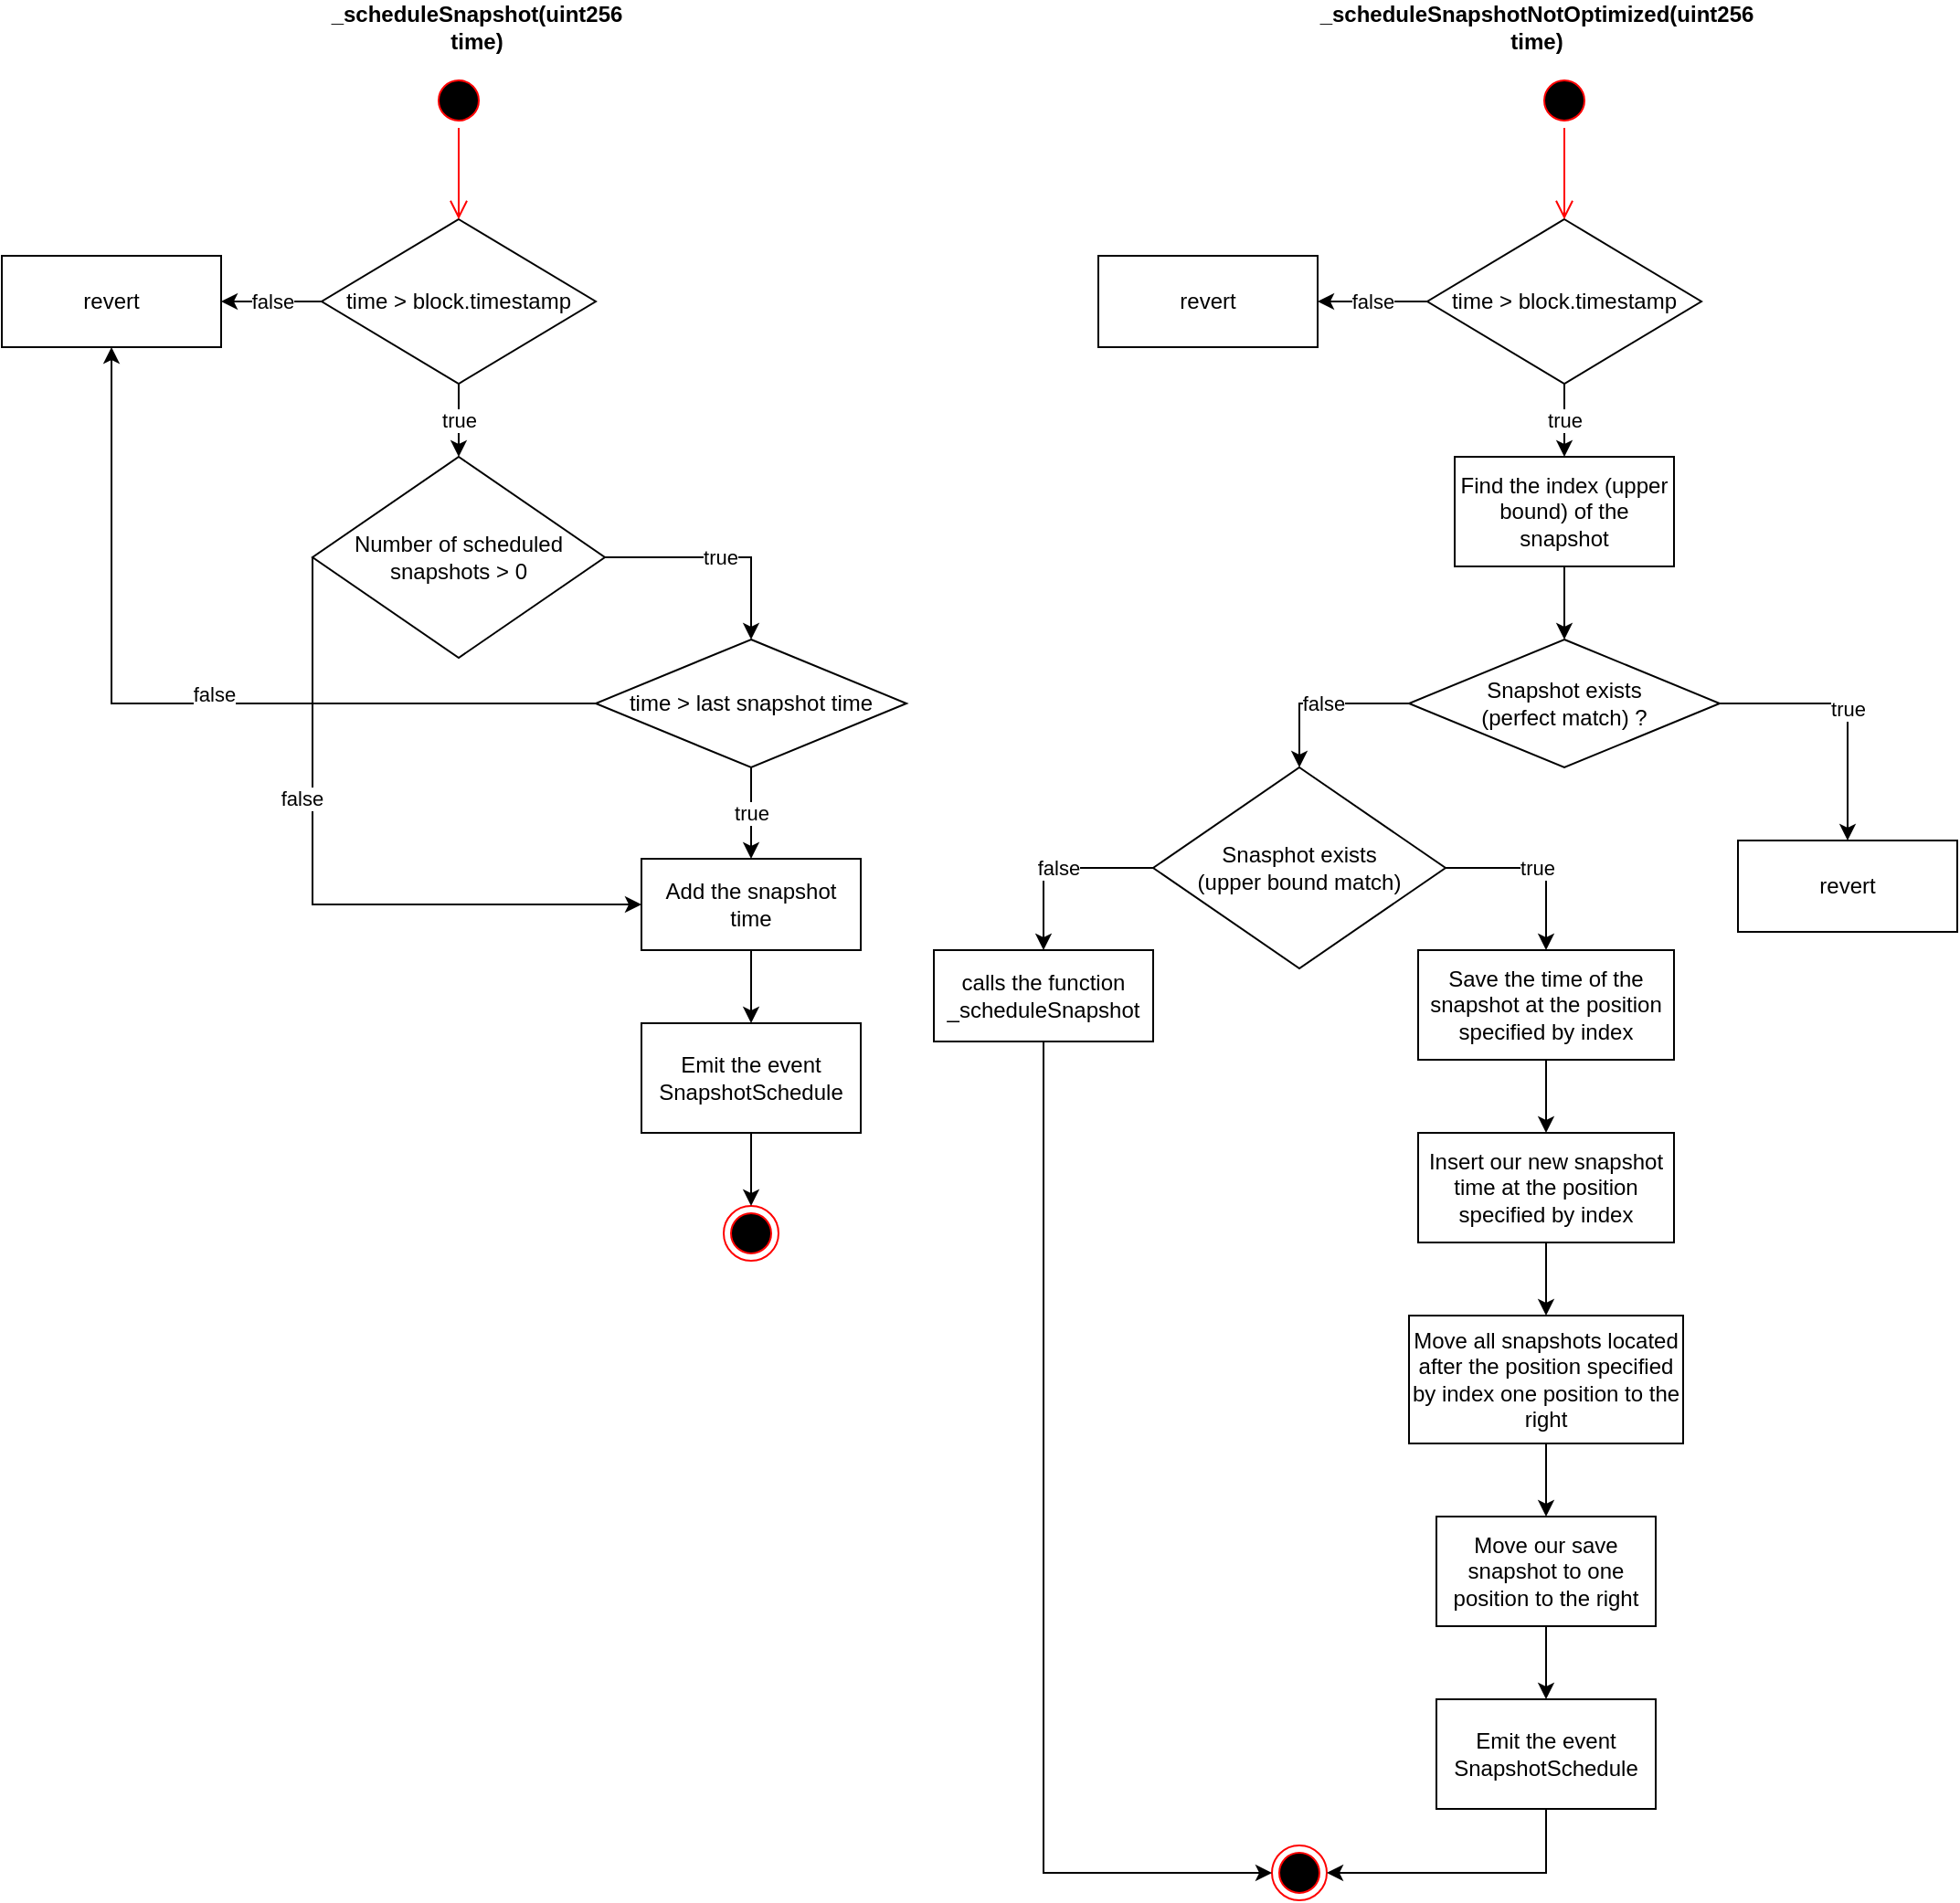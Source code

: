 <mxfile version="20.6.2" type="device" pages="4"><diagram id="ZMjGegKiUtgMsjmDZ7Kx" name="scheduleSnapshot"><mxGraphModel dx="2370" dy="980" grid="1" gridSize="10" guides="1" tooltips="1" connect="1" arrows="1" fold="1" page="1" pageScale="1" pageWidth="1100" pageHeight="850" math="0" shadow="0"><root><mxCell id="0"/><mxCell id="1" parent="0"/><mxCell id="PV0x97UWpUDUE9LBvGYl-1" value="time &amp;gt; block.timestamp" style="rhombus;whiteSpace=wrap;html=1;" parent="1" vertex="1"><mxGeometry x="185" y="150" width="150" height="90" as="geometry"/></mxCell><mxCell id="PV0x97UWpUDUE9LBvGYl-2" value="Number of scheduled snapshots &amp;gt; 0" style="rhombus;whiteSpace=wrap;html=1;align=center;" parent="1" vertex="1"><mxGeometry x="180" y="280" width="160" height="110" as="geometry"/></mxCell><mxCell id="PV0x97UWpUDUE9LBvGYl-3" value="time &amp;gt; last snapshot time" style="rhombus;whiteSpace=wrap;html=1;" parent="1" vertex="1"><mxGeometry x="335" y="380" width="170" height="70" as="geometry"/></mxCell><mxCell id="PV0x97UWpUDUE9LBvGYl-4" value="Add the snapshot time" style="rounded=0;whiteSpace=wrap;html=1;" parent="1" vertex="1"><mxGeometry x="360" y="500" width="120" height="50" as="geometry"/></mxCell><mxCell id="PV0x97UWpUDUE9LBvGYl-5" value="Emit the event SnapshotSchedule" style="rounded=0;whiteSpace=wrap;html=1;" parent="1" vertex="1"><mxGeometry x="360" y="590" width="120" height="60" as="geometry"/></mxCell><mxCell id="PV0x97UWpUDUE9LBvGYl-6" value="" style="endArrow=classic;html=1;rounded=0;exitX=0.5;exitY=1;exitDx=0;exitDy=0;" parent="1" source="PV0x97UWpUDUE9LBvGYl-4" target="PV0x97UWpUDUE9LBvGYl-5" edge="1"><mxGeometry width="50" height="50" relative="1" as="geometry"><mxPoint x="510" y="710" as="sourcePoint"/><mxPoint x="560" y="660" as="targetPoint"/></mxGeometry></mxCell><mxCell id="PV0x97UWpUDUE9LBvGYl-7" value="true" style="endArrow=classic;html=1;rounded=0;exitX=0.5;exitY=1;exitDx=0;exitDy=0;entryX=0.5;entryY=0;entryDx=0;entryDy=0;" parent="1" source="PV0x97UWpUDUE9LBvGYl-3" target="PV0x97UWpUDUE9LBvGYl-4" edge="1"><mxGeometry width="50" height="50" relative="1" as="geometry"><mxPoint x="470" y="640" as="sourcePoint"/><mxPoint x="520" y="590" as="targetPoint"/></mxGeometry></mxCell><mxCell id="PV0x97UWpUDUE9LBvGYl-8" value="true" style="endArrow=classic;html=1;rounded=0;exitX=1;exitY=0.5;exitDx=0;exitDy=0;entryX=0.5;entryY=0;entryDx=0;entryDy=0;" parent="1" source="PV0x97UWpUDUE9LBvGYl-2" target="PV0x97UWpUDUE9LBvGYl-3" edge="1"><mxGeometry width="50" height="50" relative="1" as="geometry"><mxPoint x="410" y="410" as="sourcePoint"/><mxPoint x="460" y="360" as="targetPoint"/><Array as="points"><mxPoint x="420" y="335"/></Array></mxGeometry></mxCell><mxCell id="PV0x97UWpUDUE9LBvGYl-9" value="true" style="endArrow=classic;html=1;rounded=0;exitX=0.5;exitY=1;exitDx=0;exitDy=0;entryX=0.5;entryY=0;entryDx=0;entryDy=0;" parent="1" source="PV0x97UWpUDUE9LBvGYl-1" target="PV0x97UWpUDUE9LBvGYl-2" edge="1"><mxGeometry width="50" height="50" relative="1" as="geometry"><mxPoint x="320" y="280" as="sourcePoint"/><mxPoint x="370" y="230" as="targetPoint"/></mxGeometry></mxCell><mxCell id="PV0x97UWpUDUE9LBvGYl-10" value="" style="endArrow=classic;html=1;rounded=0;exitX=0;exitY=0.5;exitDx=0;exitDy=0;entryX=0;entryY=0.5;entryDx=0;entryDy=0;" parent="1" source="PV0x97UWpUDUE9LBvGYl-2" target="PV0x97UWpUDUE9LBvGYl-4" edge="1"><mxGeometry width="50" height="50" relative="1" as="geometry"><mxPoint x="150" y="500" as="sourcePoint"/><mxPoint x="250" y="750" as="targetPoint"/><Array as="points"><mxPoint x="180" y="525"/></Array></mxGeometry></mxCell><mxCell id="7hPG0Y2rx2ngyp9Qzbm1-5" value="false" style="edgeLabel;html=1;align=center;verticalAlign=middle;resizable=0;points=[];" parent="PV0x97UWpUDUE9LBvGYl-10" vertex="1" connectable="0"><mxGeometry x="-0.29" y="-6" relative="1" as="geometry"><mxPoint as="offset"/></mxGeometry></mxCell><mxCell id="PV0x97UWpUDUE9LBvGYl-15" value="" style="ellipse;html=1;shape=startState;fillColor=#000000;strokeColor=#ff0000;" parent="1" vertex="1"><mxGeometry x="245" y="70" width="30" height="30" as="geometry"/></mxCell><mxCell id="PV0x97UWpUDUE9LBvGYl-16" value="" style="edgeStyle=orthogonalEdgeStyle;html=1;verticalAlign=bottom;endArrow=open;endSize=8;strokeColor=#ff0000;rounded=0;entryX=0.5;entryY=0;entryDx=0;entryDy=0;" parent="1" source="PV0x97UWpUDUE9LBvGYl-15" target="PV0x97UWpUDUE9LBvGYl-1" edge="1"><mxGeometry relative="1" as="geometry"><mxPoint x="275" y="60" as="targetPoint"/></mxGeometry></mxCell><mxCell id="PV0x97UWpUDUE9LBvGYl-17" value="" style="ellipse;html=1;shape=endState;fillColor=#000000;strokeColor=#ff0000;" parent="1" vertex="1"><mxGeometry x="405" y="690" width="30" height="30" as="geometry"/></mxCell><mxCell id="PV0x97UWpUDUE9LBvGYl-18" value="" style="endArrow=classic;html=1;rounded=0;exitX=0.5;exitY=1;exitDx=0;exitDy=0;entryX=0.5;entryY=0;entryDx=0;entryDy=0;" parent="1" source="PV0x97UWpUDUE9LBvGYl-5" target="PV0x97UWpUDUE9LBvGYl-17" edge="1"><mxGeometry width="50" height="50" relative="1" as="geometry"><mxPoint x="450" y="840" as="sourcePoint"/><mxPoint x="295" y="920" as="targetPoint"/><Array as="points"><mxPoint x="420" y="675"/></Array></mxGeometry></mxCell><mxCell id="PV0x97UWpUDUE9LBvGYl-19" value="_scheduleSnapshot(uint256 time)" style="text;html=1;strokeColor=none;fillColor=none;align=center;verticalAlign=middle;whiteSpace=wrap;rounded=0;fontStyle=1" parent="1" vertex="1"><mxGeometry x="180" y="30" width="180" height="30" as="geometry"/></mxCell><mxCell id="PV0x97UWpUDUE9LBvGYl-20" value="time &amp;gt; block.timestamp" style="rhombus;whiteSpace=wrap;html=1;" parent="1" vertex="1"><mxGeometry x="790" y="150" width="150" height="90" as="geometry"/></mxCell><mxCell id="PV0x97UWpUDUE9LBvGYl-21" value="Snasphot exists&lt;br&gt;(upper bound match)" style="rhombus;whiteSpace=wrap;html=1;align=center;" parent="1" vertex="1"><mxGeometry x="640" y="450" width="160" height="110" as="geometry"/></mxCell><mxCell id="PV0x97UWpUDUE9LBvGYl-22" value="Snapshot exists&lt;br&gt;(perfect match) ?" style="rhombus;whiteSpace=wrap;html=1;" parent="1" vertex="1"><mxGeometry x="780" y="380" width="170" height="70" as="geometry"/></mxCell><mxCell id="PV0x97UWpUDUE9LBvGYl-24" value="Emit the event SnapshotSchedule" style="rounded=0;whiteSpace=wrap;html=1;" parent="1" vertex="1"><mxGeometry x="795" y="960" width="120" height="60" as="geometry"/></mxCell><mxCell id="PV0x97UWpUDUE9LBvGYl-34" value="Find the index (upper bound) of the snapshot" style="rounded=0;whiteSpace=wrap;html=1;" parent="1" vertex="1"><mxGeometry x="805" y="280" width="120" height="60" as="geometry"/></mxCell><mxCell id="PV0x97UWpUDUE9LBvGYl-35" value="false" style="endArrow=classic;html=1;rounded=0;exitX=0;exitY=0.5;exitDx=0;exitDy=0;entryX=0.5;entryY=0;entryDx=0;entryDy=0;" parent="1" source="PV0x97UWpUDUE9LBvGYl-22" target="PV0x97UWpUDUE9LBvGYl-21" edge="1"><mxGeometry width="50" height="50" relative="1" as="geometry"><mxPoint x="695" y="430" as="sourcePoint"/><mxPoint x="725" y="590" as="targetPoint"/><Array as="points"><mxPoint x="720" y="415"/></Array></mxGeometry></mxCell><mxCell id="PV0x97UWpUDUE9LBvGYl-36" value="true" style="endArrow=classic;html=1;rounded=0;exitX=0.5;exitY=1;exitDx=0;exitDy=0;entryX=0.5;entryY=0;entryDx=0;entryDy=0;" parent="1" source="PV0x97UWpUDUE9LBvGYl-20" target="PV0x97UWpUDUE9LBvGYl-34" edge="1"><mxGeometry width="50" height="50" relative="1" as="geometry"><mxPoint x="895" y="210" as="sourcePoint"/><mxPoint x="945" y="160" as="targetPoint"/></mxGeometry></mxCell><mxCell id="PV0x97UWpUDUE9LBvGYl-37" value="" style="endArrow=classic;html=1;rounded=0;entryX=0.5;entryY=0;entryDx=0;entryDy=0;exitX=0.5;exitY=1;exitDx=0;exitDy=0;" parent="1" source="PV0x97UWpUDUE9LBvGYl-34" target="PV0x97UWpUDUE9LBvGYl-22" edge="1"><mxGeometry width="50" height="50" relative="1" as="geometry"><mxPoint x="865" y="290" as="sourcePoint"/><mxPoint x="955" y="300" as="targetPoint"/></mxGeometry></mxCell><mxCell id="PV0x97UWpUDUE9LBvGYl-39" value="true" style="endArrow=classic;html=1;rounded=0;exitX=1;exitY=0.5;exitDx=0;exitDy=0;entryX=0.5;entryY=0;entryDx=0;entryDy=0;" parent="1" source="PV0x97UWpUDUE9LBvGYl-22" target="PV0x97UWpUDUE9LBvGYl-40" edge="1"><mxGeometry width="50" height="50" relative="1" as="geometry"><mxPoint x="1060" y="450" as="sourcePoint"/><mxPoint x="1110" y="400" as="targetPoint"/><Array as="points"><mxPoint x="1020" y="415"/></Array></mxGeometry></mxCell><mxCell id="PV0x97UWpUDUE9LBvGYl-40" value="revert" style="rounded=0;whiteSpace=wrap;html=1;" parent="1" vertex="1"><mxGeometry x="960" y="490" width="120" height="50" as="geometry"/></mxCell><mxCell id="PV0x97UWpUDUE9LBvGYl-41" value="calls the function _scheduleSnapshot" style="rounded=0;whiteSpace=wrap;html=1;" parent="1" vertex="1"><mxGeometry x="520" y="550" width="120" height="50" as="geometry"/></mxCell><mxCell id="PV0x97UWpUDUE9LBvGYl-43" value="Move all snapshots located after the position specified by index one position to the right" style="rounded=0;whiteSpace=wrap;html=1;" parent="1" vertex="1"><mxGeometry x="780" y="750" width="150" height="70" as="geometry"/></mxCell><mxCell id="PV0x97UWpUDUE9LBvGYl-44" value="Save the time of the snapshot at the position specified by index" style="rounded=0;whiteSpace=wrap;html=1;" parent="1" vertex="1"><mxGeometry x="785" y="550" width="140" height="60" as="geometry"/></mxCell><mxCell id="PV0x97UWpUDUE9LBvGYl-46" value="Insert our new snapshot time at the position specified by index" style="rounded=0;whiteSpace=wrap;html=1;" parent="1" vertex="1"><mxGeometry x="785" y="650" width="140" height="60" as="geometry"/></mxCell><mxCell id="PV0x97UWpUDUE9LBvGYl-47" value="Move our save snapshot to one position to the right" style="rounded=0;whiteSpace=wrap;html=1;" parent="1" vertex="1"><mxGeometry x="795" y="860" width="120" height="60" as="geometry"/></mxCell><mxCell id="PV0x97UWpUDUE9LBvGYl-48" value="" style="endArrow=classic;html=1;rounded=0;exitX=0.5;exitY=1;exitDx=0;exitDy=0;entryX=0.5;entryY=0;entryDx=0;entryDy=0;" parent="1" source="PV0x97UWpUDUE9LBvGYl-44" target="PV0x97UWpUDUE9LBvGYl-46" edge="1"><mxGeometry width="50" height="50" relative="1" as="geometry"><mxPoint x="955" y="670" as="sourcePoint"/><mxPoint x="1005" y="620" as="targetPoint"/></mxGeometry></mxCell><mxCell id="PV0x97UWpUDUE9LBvGYl-49" value="" style="endArrow=classic;html=1;rounded=0;exitX=0.5;exitY=1;exitDx=0;exitDy=0;entryX=0.5;entryY=0;entryDx=0;entryDy=0;" parent="1" source="PV0x97UWpUDUE9LBvGYl-46" target="PV0x97UWpUDUE9LBvGYl-43" edge="1"><mxGeometry width="50" height="50" relative="1" as="geometry"><mxPoint x="975" y="780" as="sourcePoint"/><mxPoint x="1025" y="730" as="targetPoint"/></mxGeometry></mxCell><mxCell id="PV0x97UWpUDUE9LBvGYl-50" value="" style="endArrow=classic;html=1;rounded=0;exitX=0.5;exitY=1;exitDx=0;exitDy=0;entryX=0.5;entryY=0;entryDx=0;entryDy=0;" parent="1" source="PV0x97UWpUDUE9LBvGYl-43" target="PV0x97UWpUDUE9LBvGYl-47" edge="1"><mxGeometry width="50" height="50" relative="1" as="geometry"><mxPoint x="955" y="890" as="sourcePoint"/><mxPoint x="1005" y="840" as="targetPoint"/></mxGeometry></mxCell><mxCell id="PV0x97UWpUDUE9LBvGYl-51" value="" style="ellipse;html=1;shape=endState;fillColor=#000000;strokeColor=#ff0000;" parent="1" vertex="1"><mxGeometry x="705" y="1040" width="30" height="30" as="geometry"/></mxCell><mxCell id="PV0x97UWpUDUE9LBvGYl-52" value="" style="endArrow=classic;html=1;rounded=0;exitX=0.5;exitY=1;exitDx=0;exitDy=0;entryX=0.5;entryY=0;entryDx=0;entryDy=0;" parent="1" source="PV0x97UWpUDUE9LBvGYl-47" target="PV0x97UWpUDUE9LBvGYl-24" edge="1"><mxGeometry width="50" height="50" relative="1" as="geometry"><mxPoint x="955" y="960" as="sourcePoint"/><mxPoint x="1005" y="910" as="targetPoint"/></mxGeometry></mxCell><mxCell id="PV0x97UWpUDUE9LBvGYl-59" value="" style="edgeStyle=orthogonalEdgeStyle;html=1;verticalAlign=bottom;endArrow=open;endSize=8;strokeColor=#ff0000;rounded=0;entryX=0.5;entryY=0;entryDx=0;entryDy=0;startArrow=none;exitX=0.5;exitY=1;exitDx=0;exitDy=0;" parent="1" source="PV0x97UWpUDUE9LBvGYl-58" target="PV0x97UWpUDUE9LBvGYl-20" edge="1"><mxGeometry relative="1" as="geometry"><mxPoint x="855" y="90" as="targetPoint"/><mxPoint x="860" y="15" as="sourcePoint"/><Array as="points"/></mxGeometry></mxCell><mxCell id="PV0x97UWpUDUE9LBvGYl-58" value="" style="ellipse;html=1;shape=startState;fillColor=#000000;strokeColor=#ff0000;" parent="1" vertex="1"><mxGeometry x="850" y="70" width="30" height="30" as="geometry"/></mxCell><mxCell id="PV0x97UWpUDUE9LBvGYl-61" value="_scheduleSnapshotNotOptimized(uint256 time)" style="text;html=1;strokeColor=none;fillColor=none;align=center;verticalAlign=middle;whiteSpace=wrap;rounded=0;fontStyle=1" parent="1" vertex="1"><mxGeometry x="760" y="30" width="180" height="30" as="geometry"/></mxCell><mxCell id="7hPG0Y2rx2ngyp9Qzbm1-1" value="revert" style="rounded=0;whiteSpace=wrap;html=1;" parent="1" vertex="1"><mxGeometry x="10" y="170" width="120" height="50" as="geometry"/></mxCell><mxCell id="7hPG0Y2rx2ngyp9Qzbm1-2" value="false" style="endArrow=classic;html=1;rounded=0;exitX=0;exitY=0.5;exitDx=0;exitDy=0;entryX=1;entryY=0.5;entryDx=0;entryDy=0;" parent="1" source="PV0x97UWpUDUE9LBvGYl-1" target="7hPG0Y2rx2ngyp9Qzbm1-1" edge="1"><mxGeometry width="50" height="50" relative="1" as="geometry"><mxPoint x="150" y="130" as="sourcePoint"/><mxPoint x="200" y="80" as="targetPoint"/></mxGeometry></mxCell><mxCell id="7hPG0Y2rx2ngyp9Qzbm1-3" value="" style="endArrow=classic;html=1;rounded=0;exitX=0;exitY=0.5;exitDx=0;exitDy=0;entryX=0.5;entryY=1;entryDx=0;entryDy=0;" parent="1" source="PV0x97UWpUDUE9LBvGYl-3" target="7hPG0Y2rx2ngyp9Qzbm1-1" edge="1"><mxGeometry width="50" height="50" relative="1" as="geometry"><mxPoint x="210" y="460" as="sourcePoint"/><mxPoint x="280" y="420" as="targetPoint"/><Array as="points"><mxPoint x="70" y="415"/></Array></mxGeometry></mxCell><mxCell id="7hPG0Y2rx2ngyp9Qzbm1-4" value="false" style="edgeLabel;html=1;align=center;verticalAlign=middle;resizable=0;points=[];" parent="7hPG0Y2rx2ngyp9Qzbm1-3" vertex="1" connectable="0"><mxGeometry x="-0.089" y="-5" relative="1" as="geometry"><mxPoint as="offset"/></mxGeometry></mxCell><mxCell id="7hPG0Y2rx2ngyp9Qzbm1-7" value="revert" style="rounded=0;whiteSpace=wrap;html=1;" parent="1" vertex="1"><mxGeometry x="610" y="170" width="120" height="50" as="geometry"/></mxCell><mxCell id="7hPG0Y2rx2ngyp9Qzbm1-8" value="false" style="endArrow=classic;html=1;rounded=0;exitX=0;exitY=0.5;exitDx=0;exitDy=0;entryX=1;entryY=0.5;entryDx=0;entryDy=0;" parent="1" source="PV0x97UWpUDUE9LBvGYl-20" target="7hPG0Y2rx2ngyp9Qzbm1-7" edge="1"><mxGeometry width="50" height="50" relative="1" as="geometry"><mxPoint x="770" y="140" as="sourcePoint"/><mxPoint x="820" y="90" as="targetPoint"/></mxGeometry></mxCell><mxCell id="7hPG0Y2rx2ngyp9Qzbm1-9" value="true" style="endArrow=classic;html=1;rounded=0;exitX=1;exitY=0.5;exitDx=0;exitDy=0;entryX=0.5;entryY=0;entryDx=0;entryDy=0;" parent="1" source="PV0x97UWpUDUE9LBvGYl-21" target="PV0x97UWpUDUE9LBvGYl-44" edge="1"><mxGeometry width="50" height="50" relative="1" as="geometry"><mxPoint x="690" y="670" as="sourcePoint"/><mxPoint x="740" y="620" as="targetPoint"/><Array as="points"><mxPoint x="855" y="505"/></Array></mxGeometry></mxCell><mxCell id="7hPG0Y2rx2ngyp9Qzbm1-10" value="false" style="endArrow=classic;html=1;rounded=0;exitX=0;exitY=0.5;exitDx=0;exitDy=0;entryX=0.5;entryY=0;entryDx=0;entryDy=0;" parent="1" source="PV0x97UWpUDUE9LBvGYl-21" target="PV0x97UWpUDUE9LBvGYl-41" edge="1"><mxGeometry width="50" height="50" relative="1" as="geometry"><mxPoint x="550" y="490" as="sourcePoint"/><mxPoint x="600" y="440" as="targetPoint"/><Array as="points"><mxPoint x="580" y="505"/></Array></mxGeometry></mxCell><mxCell id="7hPG0Y2rx2ngyp9Qzbm1-11" value="" style="endArrow=classic;html=1;rounded=0;exitX=0.5;exitY=1;exitDx=0;exitDy=0;entryX=0;entryY=0.5;entryDx=0;entryDy=0;" parent="1" source="PV0x97UWpUDUE9LBvGYl-41" target="PV0x97UWpUDUE9LBvGYl-51" edge="1"><mxGeometry width="50" height="50" relative="1" as="geometry"><mxPoint x="680" y="990" as="sourcePoint"/><mxPoint x="730" y="940" as="targetPoint"/><Array as="points"><mxPoint x="580" y="1055"/></Array></mxGeometry></mxCell><mxCell id="7hPG0Y2rx2ngyp9Qzbm1-12" value="" style="endArrow=classic;html=1;rounded=0;exitX=0.5;exitY=1;exitDx=0;exitDy=0;entryX=1;entryY=0.5;entryDx=0;entryDy=0;" parent="1" source="PV0x97UWpUDUE9LBvGYl-24" target="PV0x97UWpUDUE9LBvGYl-51" edge="1"><mxGeometry width="50" height="50" relative="1" as="geometry"><mxPoint x="830" y="1110" as="sourcePoint"/><mxPoint x="880" y="1060" as="targetPoint"/><Array as="points"><mxPoint x="855" y="1055"/></Array></mxGeometry></mxCell></root></mxGraphModel></diagram><diagram id="STIou0C0kKA92MqrMQ37" name="unscheduleSnapshot"><mxGraphModel dx="2522" dy="588" grid="1" gridSize="10" guides="1" tooltips="1" connect="1" arrows="1" fold="1" page="1" pageScale="1" pageWidth="1100" pageHeight="850" math="0" shadow="0"><root><mxCell id="0"/><mxCell id="1" parent="0"/><mxCell id="D4V6klWGF4s-cYfku0ti-1" value="&amp;nbsp; time &amp;gt; block.timestamp" style="rhombus;whiteSpace=wrap;html=1;" parent="1" vertex="1"><mxGeometry x="105" y="130" width="150" height="90" as="geometry"/></mxCell><mxCell id="D4V6klWGF4s-cYfku0ti-6" value="true" style="endArrow=classic;html=1;rounded=0;exitX=0.5;exitY=1;exitDx=0;exitDy=0;entryX=0.5;entryY=0;entryDx=0;entryDy=0;" parent="1" source="D4V6klWGF4s-cYfku0ti-1" target="Z54gYO-WoSwzv46J-jvD-1" edge="1"><mxGeometry width="50" height="50" relative="1" as="geometry"><mxPoint x="240" y="280" as="sourcePoint"/><mxPoint x="180" y="280" as="targetPoint"/></mxGeometry></mxCell><mxCell id="D4V6klWGF4s-cYfku0ti-8" value="" style="ellipse;html=1;shape=startState;fillColor=#000000;strokeColor=#ff0000;" parent="1" vertex="1"><mxGeometry x="165" y="70" width="30" height="30" as="geometry"/></mxCell><mxCell id="D4V6klWGF4s-cYfku0ti-9" value="" style="edgeStyle=orthogonalEdgeStyle;html=1;verticalAlign=bottom;endArrow=open;endSize=8;strokeColor=#ff0000;rounded=0;entryX=0.5;entryY=0;entryDx=0;entryDy=0;" parent="1" source="D4V6klWGF4s-cYfku0ti-8" target="D4V6klWGF4s-cYfku0ti-1" edge="1"><mxGeometry relative="1" as="geometry"><mxPoint x="195" y="60" as="targetPoint"/></mxGeometry></mxCell><mxCell id="D4V6klWGF4s-cYfku0ti-12" value="_unscheduleLastSnapshot(uint256 time)" style="text;html=1;strokeColor=none;fillColor=none;align=center;verticalAlign=middle;whiteSpace=wrap;rounded=0;fontStyle=1" parent="1" vertex="1"><mxGeometry x="100" y="40" width="180" height="30" as="geometry"/></mxCell><mxCell id="l2-AuO0sJRJwMGiO8v_M-2" value="&amp;nbsp; time &amp;gt; block.timestamp" style="rhombus;whiteSpace=wrap;html=1;" parent="1" vertex="1"><mxGeometry x="465" y="130" width="150" height="70" as="geometry"/></mxCell><mxCell id="l2-AuO0sJRJwMGiO8v_M-3" value="" style="endArrow=classic;html=1;rounded=0;exitX=0.5;exitY=1;exitDx=0;exitDy=0;entryX=0.5;entryY=0;entryDx=0;entryDy=0;" parent="1" source="l2-AuO0sJRJwMGiO8v_M-2" target="l2-AuO0sJRJwMGiO8v_M-7" edge="1"><mxGeometry width="50" height="50" relative="1" as="geometry"><mxPoint x="600" y="240" as="sourcePoint"/><mxPoint x="540" y="240" as="targetPoint"/></mxGeometry></mxCell><mxCell id="l2-AuO0sJRJwMGiO8v_M-4" value="" style="ellipse;html=1;shape=startState;fillColor=#000000;strokeColor=#ff0000;" parent="1" vertex="1"><mxGeometry x="525" y="70" width="30" height="30" as="geometry"/></mxCell><mxCell id="l2-AuO0sJRJwMGiO8v_M-5" value="" style="edgeStyle=orthogonalEdgeStyle;html=1;verticalAlign=bottom;endArrow=open;endSize=8;strokeColor=#ff0000;rounded=0;entryX=0.5;entryY=0;entryDx=0;entryDy=0;" parent="1" source="l2-AuO0sJRJwMGiO8v_M-4" target="l2-AuO0sJRJwMGiO8v_M-2" edge="1"><mxGeometry relative="1" as="geometry"><mxPoint x="555" y="20" as="targetPoint"/></mxGeometry></mxCell><mxCell id="l2-AuO0sJRJwMGiO8v_M-6" value="_unscheduleSnapshotNotOptimized(uint256 time)" style="text;html=1;strokeColor=none;fillColor=none;align=center;verticalAlign=middle;whiteSpace=wrap;rounded=0;fontStyle=1" parent="1" vertex="1"><mxGeometry x="440" y="40" width="180" height="30" as="geometry"/></mxCell><mxCell id="l2-AuO0sJRJwMGiO8v_M-7" value="Find the index (upper bound) of the snapshot" style="rounded=0;whiteSpace=wrap;html=1;" parent="1" vertex="1"><mxGeometry x="480" y="240" width="120" height="60" as="geometry"/></mxCell><mxCell id="l2-AuO0sJRJwMGiO8v_M-8" value="Snapshot exists&lt;br&gt;(perfect match) ?" style="rhombus;whiteSpace=wrap;html=1;" parent="1" vertex="1"><mxGeometry x="455" y="340" width="170" height="70" as="geometry"/></mxCell><mxCell id="l2-AuO0sJRJwMGiO8v_M-9" value="" style="endArrow=classic;html=1;rounded=0;exitX=0.5;exitY=1;exitDx=0;exitDy=0;entryX=0.5;entryY=0;entryDx=0;entryDy=0;" parent="1" source="l2-AuO0sJRJwMGiO8v_M-7" target="l2-AuO0sJRJwMGiO8v_M-8" edge="1"><mxGeometry width="50" height="50" relative="1" as="geometry"><mxPoint x="680" y="350" as="sourcePoint"/><mxPoint x="730" y="300" as="targetPoint"/></mxGeometry></mxCell><mxCell id="l2-AuO0sJRJwMGiO8v_M-10" value="" style="endArrow=classic;html=1;rounded=0;exitX=0;exitY=0.5;exitDx=0;exitDy=0;" parent="1" source="l2-AuO0sJRJwMGiO8v_M-8" target="l2-AuO0sJRJwMGiO8v_M-11" edge="1"><mxGeometry width="50" height="50" relative="1" as="geometry"><mxPoint x="450" y="370" as="sourcePoint"/><mxPoint x="390" y="430" as="targetPoint"/><Array as="points"><mxPoint x="380" y="375"/></Array></mxGeometry></mxCell><mxCell id="z5BT-INjCALakmH8lAwL-3" value="false" style="edgeLabel;html=1;align=center;verticalAlign=middle;resizable=0;points=[];" parent="l2-AuO0sJRJwMGiO8v_M-10" vertex="1" connectable="0"><mxGeometry x="-0.239" y="2" relative="1" as="geometry"><mxPoint as="offset"/></mxGeometry></mxCell><mxCell id="l2-AuO0sJRJwMGiO8v_M-11" value="revert" style="rounded=0;whiteSpace=wrap;html=1;" parent="1" vertex="1"><mxGeometry x="320" y="430" width="120" height="50" as="geometry"/></mxCell><mxCell id="Z54gYO-WoSwzv46J-jvD-1" value="Number of scheduled snapshots &amp;gt; 0" style="rhombus;whiteSpace=wrap;html=1;align=center;" parent="1" vertex="1"><mxGeometry x="100" y="260" width="160" height="80" as="geometry"/></mxCell><mxCell id="Z54gYO-WoSwzv46J-jvD-2" value="time == time of the last snapshot" style="rhombus;whiteSpace=wrap;html=1;align=center;" parent="1" vertex="1"><mxGeometry x="100" y="380" width="160" height="110" as="geometry"/></mxCell><mxCell id="Z54gYO-WoSwzv46J-jvD-3" value="true" style="endArrow=classic;html=1;rounded=0;exitX=0.5;exitY=1;exitDx=0;exitDy=0;entryX=0.5;entryY=0;entryDx=0;entryDy=0;" parent="1" source="Z54gYO-WoSwzv46J-jvD-1" target="Z54gYO-WoSwzv46J-jvD-2" edge="1"><mxGeometry width="50" height="50" relative="1" as="geometry"><mxPoint x="340" y="430" as="sourcePoint"/><mxPoint x="390" y="380" as="targetPoint"/></mxGeometry></mxCell><mxCell id="Z54gYO-WoSwzv46J-jvD-4" value="Remove the snapshot" style="rounded=0;whiteSpace=wrap;html=1;" parent="1" vertex="1"><mxGeometry x="120" y="530" width="120" height="50" as="geometry"/></mxCell><mxCell id="Z54gYO-WoSwzv46J-jvD-5" value="Emits the event SnapshotUnschedule" style="rounded=0;whiteSpace=wrap;html=1;" parent="1" vertex="1"><mxGeometry x="120" y="610" width="120" height="50" as="geometry"/></mxCell><mxCell id="Z54gYO-WoSwzv46J-jvD-6" value="true" style="endArrow=classic;html=1;rounded=0;exitX=0.5;exitY=1;exitDx=0;exitDy=0;entryX=0.5;entryY=0;entryDx=0;entryDy=0;" parent="1" source="Z54gYO-WoSwzv46J-jvD-2" target="Z54gYO-WoSwzv46J-jvD-4" edge="1"><mxGeometry width="50" height="50" relative="1" as="geometry"><mxPoint x="310" y="540" as="sourcePoint"/><mxPoint x="360" y="490" as="targetPoint"/></mxGeometry></mxCell><mxCell id="Z54gYO-WoSwzv46J-jvD-7" value="" style="endArrow=classic;html=1;rounded=0;exitX=0.5;exitY=1;exitDx=0;exitDy=0;entryX=0.5;entryY=0;entryDx=0;entryDy=0;" parent="1" source="Z54gYO-WoSwzv46J-jvD-4" target="Z54gYO-WoSwzv46J-jvD-5" edge="1"><mxGeometry width="50" height="50" relative="1" as="geometry"><mxPoint x="280" y="650" as="sourcePoint"/><mxPoint x="330" y="600" as="targetPoint"/></mxGeometry></mxCell><mxCell id="Z54gYO-WoSwzv46J-jvD-8" value="revert" style="rounded=0;whiteSpace=wrap;html=1;" parent="1" vertex="1"><mxGeometry x="-70" y="270" width="120" height="60" as="geometry"/></mxCell><mxCell id="Z54gYO-WoSwzv46J-jvD-9" value="false" style="endArrow=classic;html=1;rounded=0;exitX=0;exitY=0.5;exitDx=0;exitDy=0;entryX=0.5;entryY=0;entryDx=0;entryDy=0;" parent="1" source="D4V6klWGF4s-cYfku0ti-1" target="Z54gYO-WoSwzv46J-jvD-8" edge="1"><mxGeometry width="50" height="50" relative="1" as="geometry"><mxPoint x="50" y="190" as="sourcePoint"/><mxPoint x="100" y="140" as="targetPoint"/><Array as="points"><mxPoint x="-10" y="175"/></Array></mxGeometry></mxCell><mxCell id="Z54gYO-WoSwzv46J-jvD-10" value="false" style="endArrow=classic;html=1;rounded=0;exitX=0;exitY=0.5;exitDx=0;exitDy=0;entryX=1;entryY=0.5;entryDx=0;entryDy=0;" parent="1" source="Z54gYO-WoSwzv46J-jvD-1" target="Z54gYO-WoSwzv46J-jvD-8" edge="1"><mxGeometry width="50" height="50" relative="1" as="geometry"><mxPoint x="110" y="270" as="sourcePoint"/><mxPoint x="160" y="220" as="targetPoint"/></mxGeometry></mxCell><mxCell id="Z54gYO-WoSwzv46J-jvD-11" value="false" style="endArrow=classic;html=1;rounded=0;exitX=0;exitY=0.5;exitDx=0;exitDy=0;entryX=0.5;entryY=1;entryDx=0;entryDy=0;" parent="1" source="Z54gYO-WoSwzv46J-jvD-2" target="Z54gYO-WoSwzv46J-jvD-8" edge="1"><mxGeometry width="50" height="50" relative="1" as="geometry"><mxPoint x="10" y="450" as="sourcePoint"/><mxPoint x="60" y="400" as="targetPoint"/><Array as="points"><mxPoint x="-10" y="435"/></Array></mxGeometry></mxCell><mxCell id="Z54gYO-WoSwzv46J-jvD-14" value="Remove the last snapshot" style="rounded=0;whiteSpace=wrap;html=1;" parent="1" vertex="1"><mxGeometry x="480" y="570" width="120" height="50" as="geometry"/></mxCell><mxCell id="z5BT-INjCALakmH8lAwL-1" value="Move all snapshots located after the position specified by index one position to the left" style="rounded=0;whiteSpace=wrap;html=1;" parent="1" vertex="1"><mxGeometry x="465" y="460" width="150" height="70" as="geometry"/></mxCell><mxCell id="z5BT-INjCALakmH8lAwL-2" value="true" style="endArrow=classic;html=1;rounded=0;entryX=0.5;entryY=0;entryDx=0;entryDy=0;" parent="1" target="z5BT-INjCALakmH8lAwL-1" edge="1"><mxGeometry width="50" height="50" relative="1" as="geometry"><mxPoint x="540" y="410" as="sourcePoint"/><mxPoint x="720" y="380" as="targetPoint"/></mxGeometry></mxCell><mxCell id="z5BT-INjCALakmH8lAwL-4" value="" style="endArrow=classic;html=1;rounded=0;exitX=0.5;exitY=1;exitDx=0;exitDy=0;entryX=0.5;entryY=0;entryDx=0;entryDy=0;" parent="1" source="z5BT-INjCALakmH8lAwL-1" target="Z54gYO-WoSwzv46J-jvD-14" edge="1"><mxGeometry width="50" height="50" relative="1" as="geometry"><mxPoint x="560" y="600" as="sourcePoint"/><mxPoint x="610" y="550" as="targetPoint"/></mxGeometry></mxCell><mxCell id="z5BT-INjCALakmH8lAwL-5" value="" style="ellipse;html=1;shape=endState;fillColor=#000000;strokeColor=#ff0000;" parent="1" vertex="1"><mxGeometry x="525" y="660" width="30" height="30" as="geometry"/></mxCell><mxCell id="z5BT-INjCALakmH8lAwL-6" value="" style="endArrow=classic;html=1;rounded=0;exitX=0.5;exitY=1;exitDx=0;exitDy=0;entryX=0.5;entryY=0;entryDx=0;entryDy=0;" parent="1" source="Z54gYO-WoSwzv46J-jvD-14" target="z5BT-INjCALakmH8lAwL-5" edge="1"><mxGeometry width="50" height="50" relative="1" as="geometry"><mxPoint x="650" y="670" as="sourcePoint"/><mxPoint x="540" y="650" as="targetPoint"/></mxGeometry></mxCell><mxCell id="1e1-wdJoET_mNGL4rk7_-1" value="" style="ellipse;html=1;shape=endState;fillColor=#000000;strokeColor=#ff0000;" vertex="1" parent="1"><mxGeometry x="165" y="700" width="30" height="30" as="geometry"/></mxCell><mxCell id="1e1-wdJoET_mNGL4rk7_-2" value="" style="endArrow=classic;html=1;rounded=0;exitX=0.5;exitY=1;exitDx=0;exitDy=0;entryX=0.5;entryY=0;entryDx=0;entryDy=0;" edge="1" parent="1" target="1e1-wdJoET_mNGL4rk7_-1"><mxGeometry width="50" height="50" relative="1" as="geometry"><mxPoint x="180" y="660" as="sourcePoint"/><mxPoint x="180" y="690" as="targetPoint"/></mxGeometry></mxCell></root></mxGraphModel></diagram><diagram id="Ox_PB7g-EGyV-ki7KPlX" name="rescheduleSnapshot"><mxGraphModel dx="1422" dy="588" grid="1" gridSize="10" guides="1" tooltips="1" connect="1" arrows="1" fold="1" page="1" pageScale="1" pageWidth="1100" pageHeight="850" math="0" shadow="0"><root><mxCell id="0"/><mxCell id="1" parent="0"/><mxCell id="0L8v1Dmag4NHjbgd8pAe-1" value="&amp;nbsp;oldTime &amp;gt; block.timestamp" style="rhombus;whiteSpace=wrap;html=1;" parent="1" vertex="1"><mxGeometry x="442.5" y="180" width="175" height="70" as="geometry"/></mxCell><mxCell id="0L8v1Dmag4NHjbgd8pAe-3" value="" style="ellipse;html=1;shape=startState;fillColor=#000000;strokeColor=#ff0000;" parent="1" vertex="1"><mxGeometry x="515" y="120" width="30" height="30" as="geometry"/></mxCell><mxCell id="0L8v1Dmag4NHjbgd8pAe-5" value="_rescheduleSnapshot(uint256 time)" style="text;html=1;strokeColor=none;fillColor=none;align=center;verticalAlign=middle;whiteSpace=wrap;rounded=0;fontStyle=1" parent="1" vertex="1"><mxGeometry x="442.5" y="80" width="180" height="30" as="geometry"/></mxCell><mxCell id="0L8v1Dmag4NHjbgd8pAe-6" value="Find the index (upper bound) of the snapshot" style="rounded=0;whiteSpace=wrap;html=1;" parent="1" vertex="1"><mxGeometry x="470" y="520" width="120" height="60" as="geometry"/></mxCell><mxCell id="0L8v1Dmag4NHjbgd8pAe-7" value="Snapshot exists&lt;br&gt;(perfect match) ?" style="rhombus;whiteSpace=wrap;html=1;" parent="1" vertex="1"><mxGeometry x="445" y="630" width="170" height="70" as="geometry"/></mxCell><mxCell id="0L8v1Dmag4NHjbgd8pAe-8" value="" style="endArrow=classic;html=1;rounded=0;exitX=0.5;exitY=1;exitDx=0;exitDy=0;entryX=0.5;entryY=0;entryDx=0;entryDy=0;" parent="1" source="0L8v1Dmag4NHjbgd8pAe-6" target="0L8v1Dmag4NHjbgd8pAe-7" edge="1"><mxGeometry width="50" height="50" relative="1" as="geometry"><mxPoint x="675" y="660" as="sourcePoint"/><mxPoint x="725" y="610" as="targetPoint"/></mxGeometry></mxCell><mxCell id="0L8v1Dmag4NHjbgd8pAe-9" value="" style="endArrow=classic;html=1;rounded=0;exitX=0;exitY=0.5;exitDx=0;exitDy=0;" parent="1" source="0L8v1Dmag4NHjbgd8pAe-7" target="0L8v1Dmag4NHjbgd8pAe-11" edge="1"><mxGeometry width="50" height="50" relative="1" as="geometry"><mxPoint x="440" y="660" as="sourcePoint"/><mxPoint x="380" y="720" as="targetPoint"/><Array as="points"><mxPoint x="370" y="665"/></Array></mxGeometry></mxCell><mxCell id="0L8v1Dmag4NHjbgd8pAe-10" value="false" style="edgeLabel;html=1;align=center;verticalAlign=middle;resizable=0;points=[];" parent="0L8v1Dmag4NHjbgd8pAe-9" vertex="1" connectable="0"><mxGeometry x="-0.239" y="2" relative="1" as="geometry"><mxPoint as="offset"/></mxGeometry></mxCell><mxCell id="0L8v1Dmag4NHjbgd8pAe-11" value="revert" style="rounded=0;whiteSpace=wrap;html=1;" parent="1" vertex="1"><mxGeometry x="310" y="720" width="120" height="50" as="geometry"/></mxCell><mxCell id="0L8v1Dmag4NHjbgd8pAe-12" value="Remove the last snapshot" style="rounded=0;whiteSpace=wrap;html=1;" parent="1" vertex="1"><mxGeometry x="470" y="860" width="120" height="50" as="geometry"/></mxCell><mxCell id="0L8v1Dmag4NHjbgd8pAe-13" value="Move all snapshots located after the position specified by index one position to the left" style="rounded=0;whiteSpace=wrap;html=1;" parent="1" vertex="1"><mxGeometry x="455" y="750" width="150" height="70" as="geometry"/></mxCell><mxCell id="0L8v1Dmag4NHjbgd8pAe-14" value="true" style="endArrow=classic;html=1;rounded=0;entryX=0.5;entryY=0;entryDx=0;entryDy=0;" parent="1" target="0L8v1Dmag4NHjbgd8pAe-13" edge="1"><mxGeometry width="50" height="50" relative="1" as="geometry"><mxPoint x="530" y="700" as="sourcePoint"/><mxPoint x="710" y="670" as="targetPoint"/></mxGeometry></mxCell><mxCell id="0L8v1Dmag4NHjbgd8pAe-15" value="" style="endArrow=classic;html=1;rounded=0;exitX=0.5;exitY=1;exitDx=0;exitDy=0;entryX=0.5;entryY=0;entryDx=0;entryDy=0;" parent="1" source="0L8v1Dmag4NHjbgd8pAe-13" target="0L8v1Dmag4NHjbgd8pAe-12" edge="1"><mxGeometry width="50" height="50" relative="1" as="geometry"><mxPoint x="550" y="890" as="sourcePoint"/><mxPoint x="600" y="840" as="targetPoint"/></mxGeometry></mxCell><mxCell id="0L8v1Dmag4NHjbgd8pAe-18" value="&amp;nbsp; newTime &amp;gt; block.timestamp" style="rhombus;whiteSpace=wrap;html=1;" parent="1" vertex="1"><mxGeometry x="440" y="290" width="180" height="70" as="geometry"/></mxCell><mxCell id="0L8v1Dmag4NHjbgd8pAe-19" value="" style="endArrow=classic;html=1;rounded=0;exitX=0.5;exitY=1;exitDx=0;exitDy=0;entryX=0.5;entryY=0;entryDx=0;entryDy=0;" parent="1" source="0L8v1Dmag4NHjbgd8pAe-1" target="0L8v1Dmag4NHjbgd8pAe-18" edge="1"><mxGeometry width="50" height="50" relative="1" as="geometry"><mxPoint x="690" y="290" as="sourcePoint"/><mxPoint x="740" y="240" as="targetPoint"/></mxGeometry></mxCell><mxCell id="0L8v1Dmag4NHjbgd8pAe-20" value="" style="endArrow=classic;html=1;rounded=0;exitX=0.5;exitY=1;exitDx=0;exitDy=0;" parent="1" source="F8NbRC2LzehStaNrrahr-1" target="0L8v1Dmag4NHjbgd8pAe-6" edge="1"><mxGeometry width="50" height="50" relative="1" as="geometry"><mxPoint x="670" y="410" as="sourcePoint"/><mxPoint x="720" y="360" as="targetPoint"/></mxGeometry></mxCell><mxCell id="F8NbRC2LzehStaNrrahr-1" value="Number of scheduled snapshots &amp;gt; 0" style="rhombus;whiteSpace=wrap;html=1;align=center;" parent="1" vertex="1"><mxGeometry x="450" y="400" width="160" height="80" as="geometry"/></mxCell><mxCell id="F8NbRC2LzehStaNrrahr-2" value="" style="endArrow=classic;html=1;rounded=0;exitX=0.5;exitY=1;exitDx=0;exitDy=0;entryX=0.5;entryY=0;entryDx=0;entryDy=0;" parent="1" source="0L8v1Dmag4NHjbgd8pAe-18" target="F8NbRC2LzehStaNrrahr-1" edge="1"><mxGeometry width="50" height="50" relative="1" as="geometry"><mxPoint x="600" y="390" as="sourcePoint"/><mxPoint x="650" y="340" as="targetPoint"/></mxGeometry></mxCell><mxCell id="F8NbRC2LzehStaNrrahr-3" value="" style="endArrow=classic;html=1;rounded=0;entryX=0.5;entryY=0;entryDx=0;entryDy=0;exitX=0.5;exitY=1;exitDx=0;exitDy=0;" parent="1" target="0L8v1Dmag4NHjbgd8pAe-1" edge="1" source="0L8v1Dmag4NHjbgd8pAe-3"><mxGeometry width="50" height="50" relative="1" as="geometry"><mxPoint x="535" y="130" as="sourcePoint"/><mxPoint x="660" y="110" as="targetPoint"/></mxGeometry></mxCell><mxCell id="uM77rgtLB8jSQVAEpEE8-2" value="" style="ellipse;html=1;shape=endState;fillColor=#000000;strokeColor=#ff0000;" vertex="1" parent="1"><mxGeometry x="515" y="940" width="30" height="30" as="geometry"/></mxCell><mxCell id="uM77rgtLB8jSQVAEpEE8-3" value="" style="endArrow=classic;html=1;rounded=0;exitX=0.5;exitY=1;exitDx=0;exitDy=0;" edge="1" parent="1" source="0L8v1Dmag4NHjbgd8pAe-12" target="uM77rgtLB8jSQVAEpEE8-2"><mxGeometry width="50" height="50" relative="1" as="geometry"><mxPoint x="620" y="930" as="sourcePoint"/><mxPoint x="670" y="880" as="targetPoint"/></mxGeometry></mxCell></root></mxGraphModel></diagram><diagram id="NEXrIs2Jh8H3rLRa9kT5" name="getNextSnapshot"><mxGraphModel dx="3131" dy="840" grid="1" gridSize="10" guides="1" tooltips="1" connect="1" arrows="1" fold="1" page="1" pageScale="1" pageWidth="1100" pageHeight="850" math="0" shadow="0"><root><mxCell id="0"/><mxCell id="1" parent="0"/><mxCell id="25r7XhcjiR5lcnjoMHE8-2" value="Create nextScheduledSnapshot&lt;br&gt;array of size 0" style="rounded=0;whiteSpace=wrap;html=1;" parent="1" vertex="1"><mxGeometry x="95" y="110" width="150" height="60" as="geometry"/></mxCell><mxCell id="25r7XhcjiR5lcnjoMHE8-3" value="" style="endArrow=classic;html=1;rounded=0;exitX=0.5;exitY=1;exitDx=0;exitDy=0;" parent="1" source="25r7XhcjiR5lcnjoMHE8-2" target="abUzSremrTupIvKlFDAq-1" edge="1"><mxGeometry width="50" height="50" relative="1" as="geometry"><mxPoint x="220" y="210" as="sourcePoint"/><mxPoint x="175" y="190" as="targetPoint"/></mxGeometry></mxCell><mxCell id="abUzSremrTupIvKlFDAq-1" value="Number of scheduled snapshots &amp;gt; 0" style="rhombus;whiteSpace=wrap;html=1;align=center;" parent="1" vertex="1"><mxGeometry x="87.5" y="200" width="165" height="80" as="geometry"/></mxCell><mxCell id="abUzSremrTupIvKlFDAq-2" value="Find the most past snapshot scheduled" style="rounded=0;whiteSpace=wrap;html=1;" parent="1" vertex="1"><mxGeometry x="110" y="310" width="120" height="60" as="geometry"/></mxCell><mxCell id="abUzSremrTupIvKlFDAq-3" value="yes" style="endArrow=classic;html=1;rounded=0;exitX=0.5;exitY=1;exitDx=0;exitDy=0;" parent="1" source="abUzSremrTupIvKlFDAq-1" target="abUzSremrTupIvKlFDAq-2" edge="1"><mxGeometry width="50" height="50" relative="1" as="geometry"><mxPoint x="290" y="290" as="sourcePoint"/><mxPoint x="340" y="240" as="targetPoint"/></mxGeometry></mxCell><mxCell id="abUzSremrTupIvKlFDAq-4" value="Are all snapshots&amp;nbsp; planned&amp;nbsp; for the future ?" style="rhombus;whiteSpace=wrap;html=1;" parent="1" vertex="1"><mxGeometry x="100" y="400" width="140" height="160" as="geometry"/></mxCell><mxCell id="abUzSremrTupIvKlFDAq-5" value="Are some snapshots planned for the future ?" style="rhombus;whiteSpace=wrap;html=1;" parent="1" vertex="1"><mxGeometry y="580" width="150" height="110" as="geometry"/></mxCell><mxCell id="abUzSremrTupIvKlFDAq-7" value="false" style="endArrow=classic;html=1;rounded=0;exitX=0;exitY=0.5;exitDx=0;exitDy=0;entryX=0.5;entryY=0;entryDx=0;entryDy=0;" parent="1" source="abUzSremrTupIvKlFDAq-4" target="abUzSremrTupIvKlFDAq-5" edge="1"><mxGeometry width="50" height="50" relative="1" as="geometry"><mxPoint x="40" y="550" as="sourcePoint"/><mxPoint x="90" y="500" as="targetPoint"/><Array as="points"><mxPoint x="75" y="480"/><mxPoint x="75" y="535"/></Array></mxGeometry></mxCell><mxCell id="abUzSremrTupIvKlFDAq-12" value="yes" style="endArrow=classic;html=1;rounded=0;exitX=1;exitY=0.5;exitDx=0;exitDy=0;entryX=0.5;entryY=0;entryDx=0;entryDy=0;" parent="1" source="abUzSremrTupIvKlFDAq-4" target="bA8QktvZJpxRxE3JQ9oC-12" edge="1"><mxGeometry width="50" height="50" relative="1" as="geometry"><mxPoint x="280" y="550" as="sourcePoint"/><mxPoint x="270" y="630" as="targetPoint"/><Array as="points"><mxPoint x="270" y="480"/></Array></mxGeometry></mxCell><mxCell id="abUzSremrTupIvKlFDAq-14" value="true" style="endArrow=classic;html=1;rounded=0;exitX=1;exitY=0.5;exitDx=0;exitDy=0;entryX=0.5;entryY=0;entryDx=0;entryDy=0;" parent="1" source="abUzSremrTupIvKlFDAq-5" target="abUzSremrTupIvKlFDAq-15" edge="1"><mxGeometry width="50" height="50" relative="1" as="geometry"><mxPoint x="150" y="640" as="sourcePoint"/><mxPoint x="140" y="720" as="targetPoint"/><Array as="points"><mxPoint x="158" y="635"/></Array></mxGeometry></mxCell><mxCell id="abUzSremrTupIvKlFDAq-15" value="Add all next snapshots in the array nextScheduledSnapshot" style="rounded=0;whiteSpace=wrap;html=1;" parent="1" vertex="1"><mxGeometry x="82.5" y="720" width="150" height="40" as="geometry"/></mxCell><mxCell id="dzs5PZKg99D3Y1MVZua2-1" value="" style="endArrow=classic;html=1;rounded=0;exitX=0.5;exitY=1;exitDx=0;exitDy=0;entryX=1;entryY=0.5;entryDx=0;entryDy=0;" parent="1" source="abUzSremrTupIvKlFDAq-15" target="bA8QktvZJpxRxE3JQ9oC-2" edge="1"><mxGeometry width="50" height="50" relative="1" as="geometry"><mxPoint x="150" y="870" as="sourcePoint"/><mxPoint x="60" y="850" as="targetPoint"/><Array as="points"><mxPoint x="158" y="800"/></Array></mxGeometry></mxCell><mxCell id="dzs5PZKg99D3Y1MVZua2-4" value="" style="endArrow=classic;html=1;rounded=0;entryX=0.5;entryY=0;entryDx=0;entryDy=0;exitX=0.5;exitY=1;exitDx=0;exitDy=0;" parent="1" source="abUzSremrTupIvKlFDAq-2" target="abUzSremrTupIvKlFDAq-4" edge="1"><mxGeometry width="50" height="50" relative="1" as="geometry"><mxPoint x="180" y="360" as="sourcePoint"/><mxPoint x="330" y="360" as="targetPoint"/></mxGeometry></mxCell><mxCell id="bA8QktvZJpxRxE3JQ9oC-2" value="" style="ellipse;html=1;shape=endState;fillColor=#000000;strokeColor=#ff0000;" parent="1" vertex="1"><mxGeometry x="30" y="780" width="40" height="40" as="geometry"/></mxCell><mxCell id="bA8QktvZJpxRxE3JQ9oC-3" value="false" style="endArrow=open;endFill=1;endSize=12;html=1;rounded=0;exitX=0;exitY=0.5;exitDx=0;exitDy=0;entryX=0;entryY=0.5;entryDx=0;entryDy=0;" parent="1" source="abUzSremrTupIvKlFDAq-5" target="bA8QktvZJpxRxE3JQ9oC-2" edge="1"><mxGeometry width="160" relative="1" as="geometry"><mxPoint x="-10" y="750" as="sourcePoint"/><mxPoint x="20" y="850" as="targetPoint"/><Array as="points"><mxPoint x="-20" y="635"/><mxPoint x="-20" y="800"/></Array></mxGeometry></mxCell><mxCell id="bA8QktvZJpxRxE3JQ9oC-6" value="return nextScheduledSnapshot" style="text;html=1;strokeColor=none;fillColor=none;align=center;verticalAlign=middle;whiteSpace=wrap;rounded=0;fontStyle=1" parent="1" vertex="1"><mxGeometry y="830" width="160" height="30" as="geometry"/></mxCell><mxCell id="bA8QktvZJpxRxE3JQ9oC-7" value="" style="ellipse;html=1;shape=startState;fillColor=#000000;strokeColor=#ff0000;" parent="1" vertex="1"><mxGeometry x="155" y="40" width="30" height="30" as="geometry"/></mxCell><mxCell id="bA8QktvZJpxRxE3JQ9oC-8" value="" style="edgeStyle=orthogonalEdgeStyle;html=1;verticalAlign=bottom;endArrow=open;endSize=8;strokeColor=#ff0000;rounded=0;" parent="1" source="bA8QktvZJpxRxE3JQ9oC-7" target="25r7XhcjiR5lcnjoMHE8-2" edge="1"><mxGeometry relative="1" as="geometry"><mxPoint x="170" y="100" as="targetPoint"/></mxGeometry></mxCell><mxCell id="bA8QktvZJpxRxE3JQ9oC-11" value="false" style="endArrow=open;endFill=1;endSize=12;html=1;rounded=0;exitX=0;exitY=0.5;exitDx=0;exitDy=0;entryX=0;entryY=1;entryDx=0;entryDy=0;" parent="1" source="abUzSremrTupIvKlFDAq-1" target="bA8QktvZJpxRxE3JQ9oC-2" edge="1"><mxGeometry width="160" relative="1" as="geometry"><mxPoint x="87.5" y="240" as="sourcePoint"/><mxPoint x="-20" y="810" as="targetPoint"/><Array as="points"><mxPoint x="-50" y="240"/><mxPoint x="-50" y="814"/></Array></mxGeometry></mxCell><mxCell id="bA8QktvZJpxRxE3JQ9oC-12" value="" style="ellipse;html=1;shape=endState;fillColor=#000000;strokeColor=#ff0000;" parent="1" vertex="1"><mxGeometry x="250" y="630" width="40" height="40" as="geometry"/></mxCell><mxCell id="bA8QktvZJpxRxE3JQ9oC-13" value="return all snapshots" style="text;html=1;strokeColor=none;fillColor=none;align=center;verticalAlign=middle;whiteSpace=wrap;rounded=0;fontStyle=1" parent="1" vertex="1"><mxGeometry x="190" y="670" width="160" height="30" as="geometry"/></mxCell><mxCell id="BlELr-06c0u4vug9MnNl-1" value="getNextSnapshot" style="text;html=1;strokeColor=none;fillColor=none;align=center;verticalAlign=middle;whiteSpace=wrap;rounded=0;fontStyle=1" parent="1" vertex="1"><mxGeometry x="120" y="10" width="110" height="30" as="geometry"/></mxCell></root></mxGraphModel></diagram></mxfile>